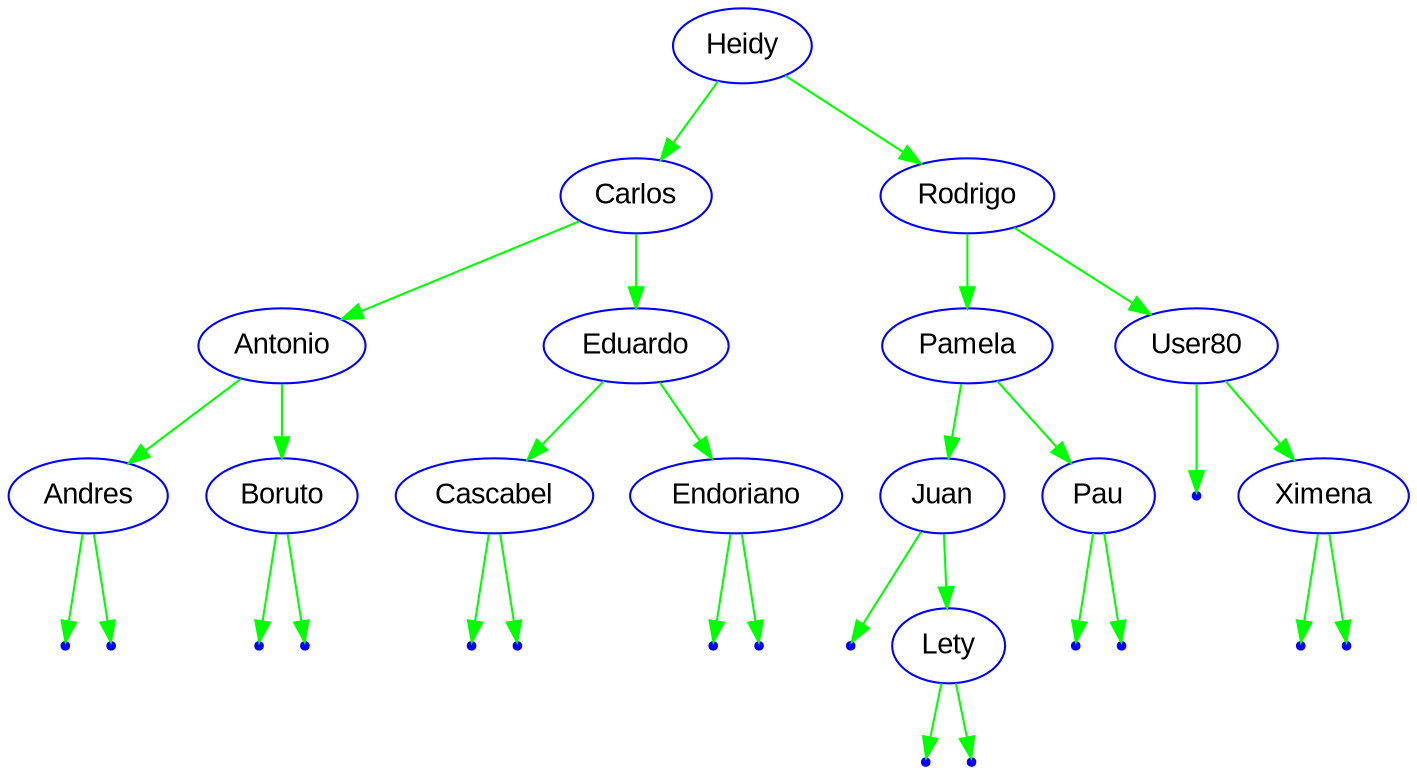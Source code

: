 digraph G {
node[fontname="Arial", color="blue"]
edge [color="green"]
Heidy -> Carlos;
Carlos -> Antonio;
Antonio -> Andres;
null0 [shape=point];
Andres-> null0;
null1 [shape=point];
Andres -> null1;
Antonio -> Boruto
null2 [shape=point];
Boruto-> null2;
null3 [shape=point];
Boruto -> null3;
Carlos -> Eduardo
Eduardo -> Cascabel;
null4 [shape=point];
Cascabel-> null4;
null5 [shape=point];
Cascabel -> null5;
Eduardo -> Endoriano
null6 [shape=point];
Endoriano-> null6;
null7 [shape=point];
Endoriano -> null7;
Heidy -> Rodrigo
Rodrigo -> Pamela;
Pamela -> Juan;
null8 [shape=point];
Juan-> null8;
Juan -> Lety
null9 [shape=point];
Lety-> null9;
null10 [shape=point];
Lety -> null10;
Pamela -> Pau
null11 [shape=point];
Pau-> null11;
null12 [shape=point];
Pau -> null12;
Rodrigo -> User80
null13 [shape=point];
User80-> null13;
User80 -> Ximena
null14 [shape=point];
Ximena-> null14;
null15 [shape=point];
Ximena -> null15;
}

